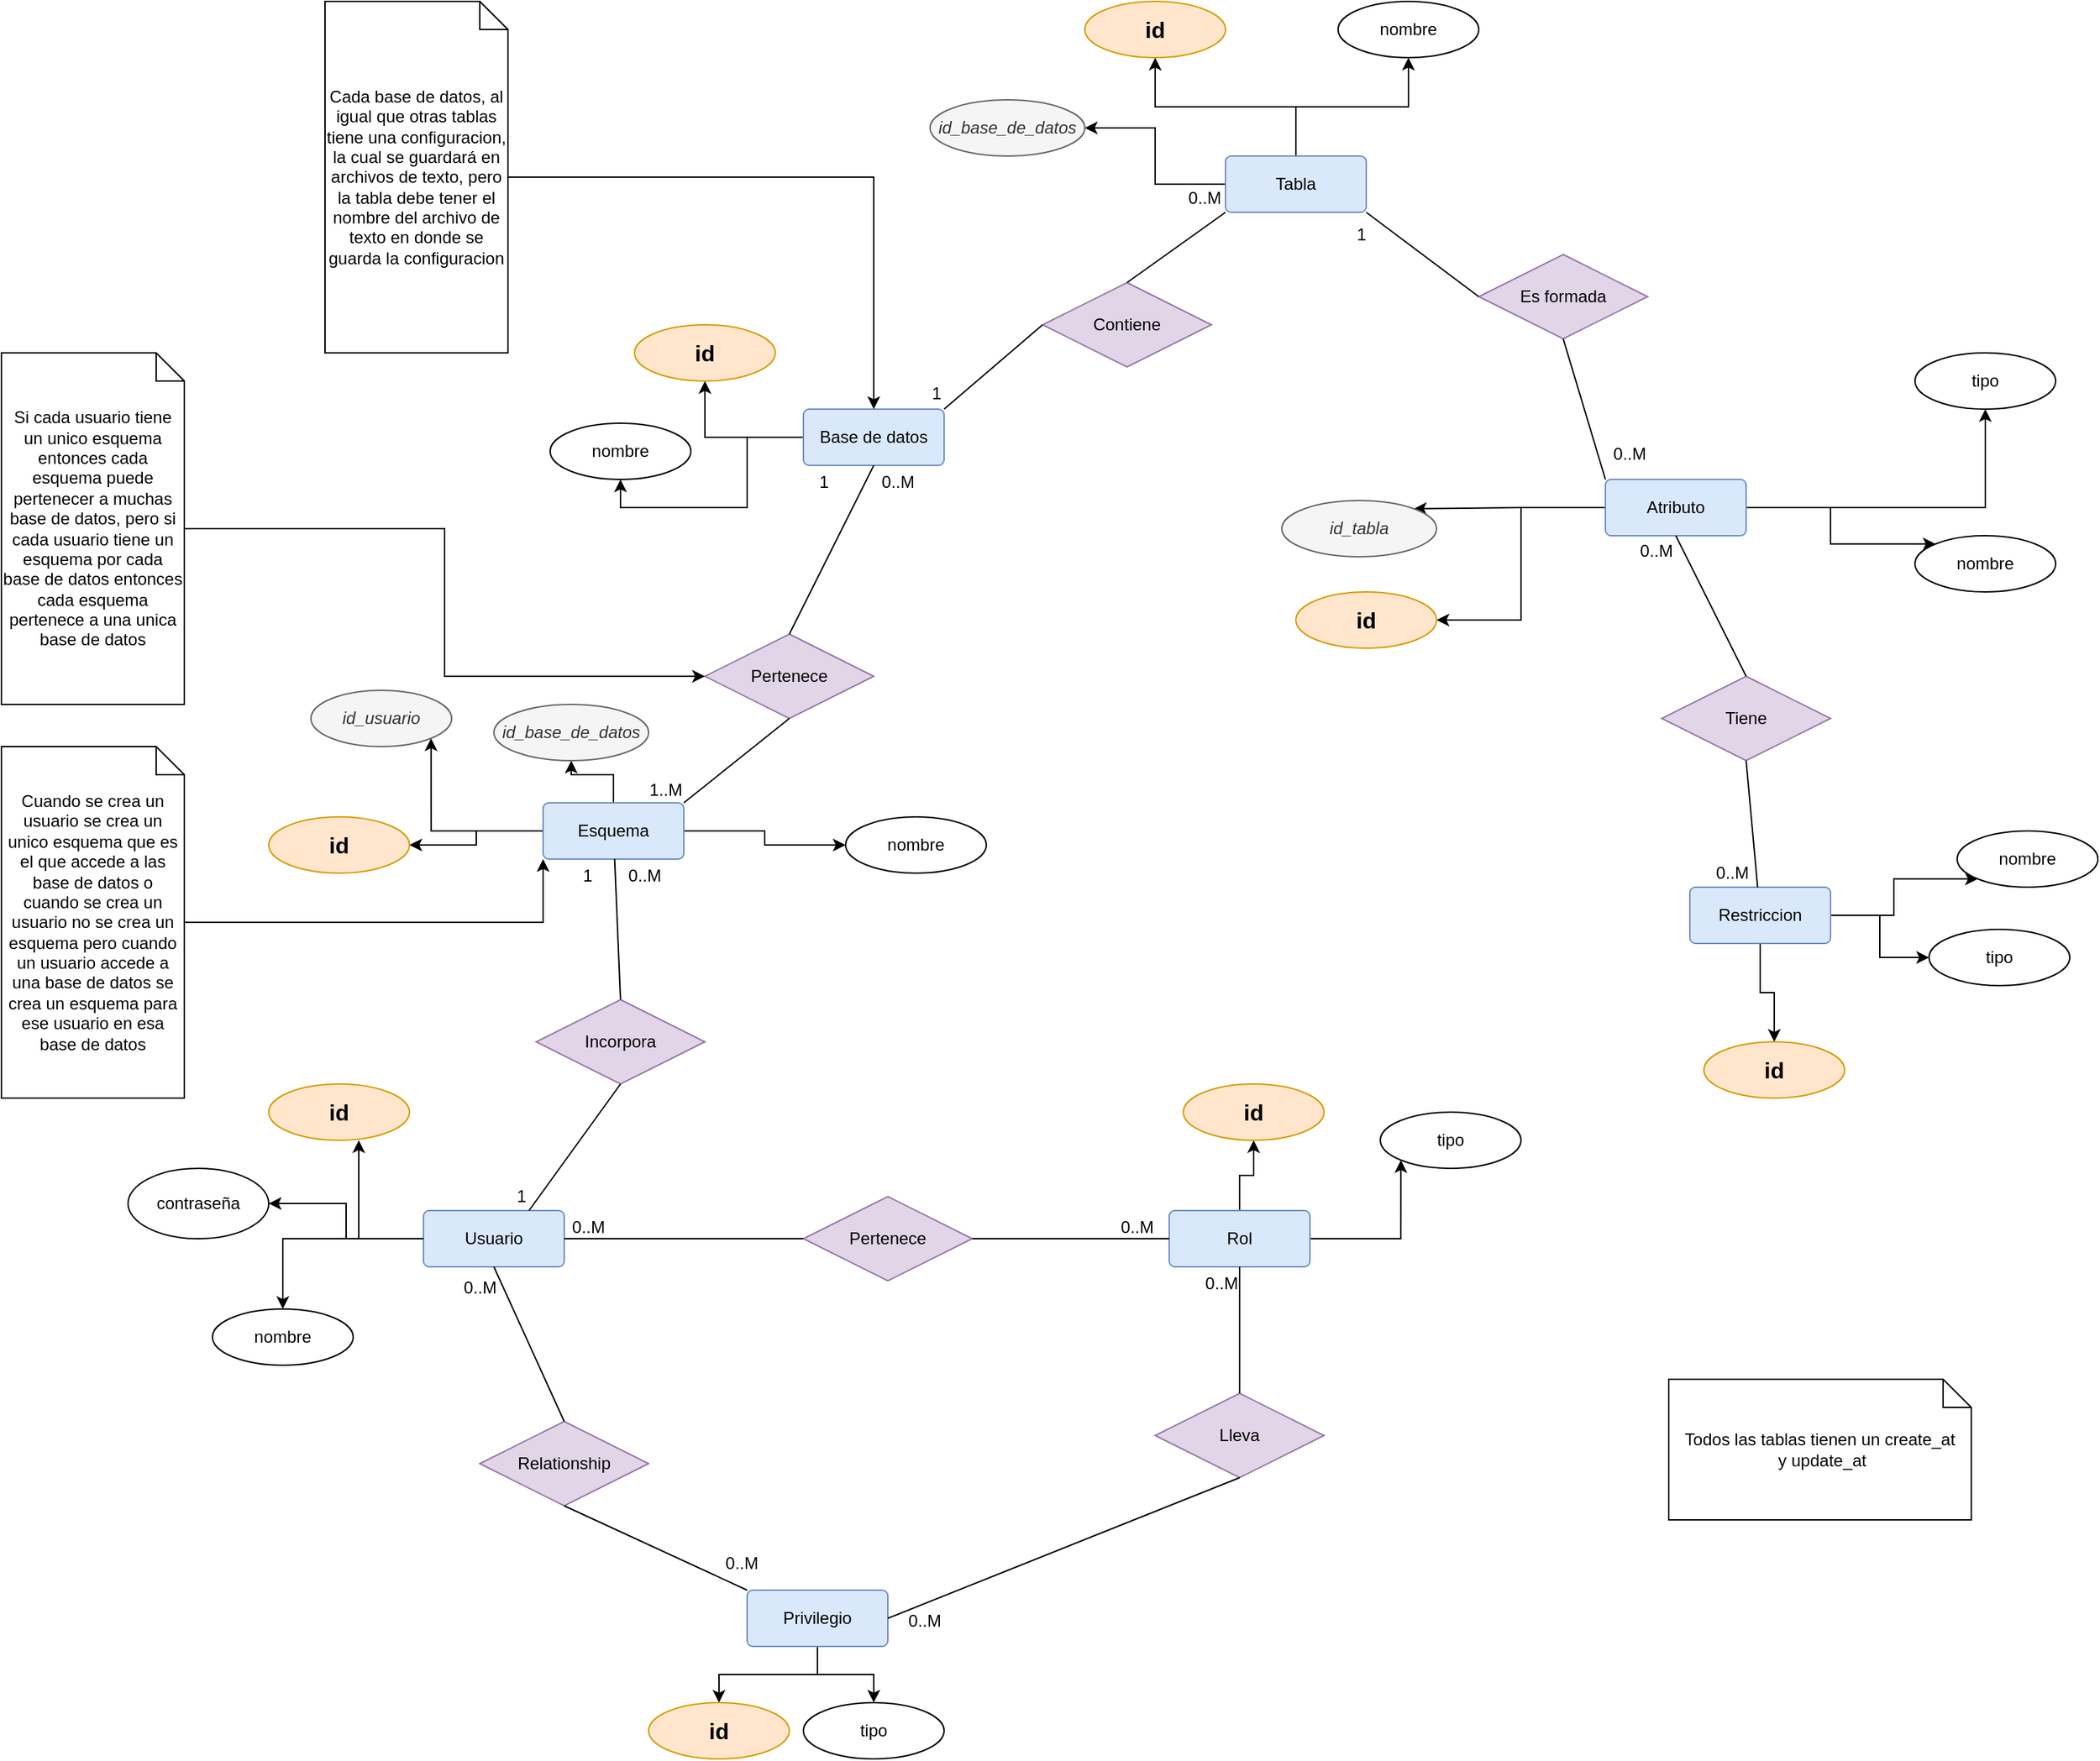 <mxfile version="22.1.0" type="github">
  <diagram id="R2lEEEUBdFMjLlhIrx00" name="Page-1">
    <mxGraphModel dx="2537" dy="2086" grid="1" gridSize="10" guides="1" tooltips="1" connect="1" arrows="1" fold="1" page="1" pageScale="1" pageWidth="850" pageHeight="1100" math="0" shadow="0" extFonts="Permanent Marker^https://fonts.googleapis.com/css?family=Permanent+Marker">
      <root>
        <mxCell id="0" />
        <mxCell id="1" parent="0" />
        <mxCell id="TBzhXmN_4jqzLyxxj_7O-62" style="edgeStyle=orthogonalEdgeStyle;rounded=0;orthogonalLoop=1;jettySize=auto;html=1;" parent="1" source="TBzhXmN_4jqzLyxxj_7O-58" target="TBzhXmN_4jqzLyxxj_7O-61" edge="1">
          <mxGeometry relative="1" as="geometry" />
        </mxCell>
        <mxCell id="TBzhXmN_4jqzLyxxj_7O-64" style="edgeStyle=orthogonalEdgeStyle;rounded=0;orthogonalLoop=1;jettySize=auto;html=1;" parent="1" source="TBzhXmN_4jqzLyxxj_7O-58" target="TBzhXmN_4jqzLyxxj_7O-63" edge="1">
          <mxGeometry relative="1" as="geometry" />
        </mxCell>
        <mxCell id="TBzhXmN_4jqzLyxxj_7O-58" value="Usuario" style="rounded=1;arcSize=10;whiteSpace=wrap;html=1;align=center;fillColor=#dae8fc;strokeColor=#6c8ebf;" parent="1" vertex="1">
          <mxGeometry x="-60" y="140" width="100" height="40" as="geometry" />
        </mxCell>
        <mxCell id="TBzhXmN_4jqzLyxxj_7O-59" value="id" style="ellipse;whiteSpace=wrap;html=1;align=center;fontStyle=1;fontSize=16;fillColor=#ffe6cc;strokeColor=#d79b00;" parent="1" vertex="1">
          <mxGeometry x="-170" y="50" width="100" height="40" as="geometry" />
        </mxCell>
        <mxCell id="TBzhXmN_4jqzLyxxj_7O-60" style="edgeStyle=orthogonalEdgeStyle;rounded=0;orthogonalLoop=1;jettySize=auto;html=1;entryX=0.64;entryY=1;entryDx=0;entryDy=0;entryPerimeter=0;" parent="1" source="TBzhXmN_4jqzLyxxj_7O-58" target="TBzhXmN_4jqzLyxxj_7O-59" edge="1">
          <mxGeometry relative="1" as="geometry" />
        </mxCell>
        <mxCell id="TBzhXmN_4jqzLyxxj_7O-61" value="nombre" style="ellipse;whiteSpace=wrap;html=1;align=center;" parent="1" vertex="1">
          <mxGeometry x="-210" y="210" width="100" height="40" as="geometry" />
        </mxCell>
        <mxCell id="TBzhXmN_4jqzLyxxj_7O-63" value="contraseña" style="ellipse;whiteSpace=wrap;html=1;align=center;" parent="1" vertex="1">
          <mxGeometry x="-270" y="110" width="100" height="50" as="geometry" />
        </mxCell>
        <mxCell id="TBzhXmN_4jqzLyxxj_7O-69" value="Pertenece" style="shape=rhombus;perimeter=rhombusPerimeter;whiteSpace=wrap;html=1;align=center;fillColor=#e1d5e7;strokeColor=#9673a6;" parent="1" vertex="1">
          <mxGeometry x="210" y="130" width="120" height="60" as="geometry" />
        </mxCell>
        <mxCell id="TBzhXmN_4jqzLyxxj_7O-85" style="edgeStyle=orthogonalEdgeStyle;rounded=0;orthogonalLoop=1;jettySize=auto;html=1;" parent="1" source="TBzhXmN_4jqzLyxxj_7O-74" target="TBzhXmN_4jqzLyxxj_7O-84" edge="1">
          <mxGeometry relative="1" as="geometry" />
        </mxCell>
        <mxCell id="TBzhXmN_4jqzLyxxj_7O-87" style="edgeStyle=orthogonalEdgeStyle;rounded=0;orthogonalLoop=1;jettySize=auto;html=1;entryX=0;entryY=1;entryDx=0;entryDy=0;" parent="1" source="TBzhXmN_4jqzLyxxj_7O-74" target="TBzhXmN_4jqzLyxxj_7O-86" edge="1">
          <mxGeometry relative="1" as="geometry" />
        </mxCell>
        <mxCell id="TBzhXmN_4jqzLyxxj_7O-74" value="Rol" style="rounded=1;arcSize=10;whiteSpace=wrap;html=1;align=center;fillColor=#dae8fc;strokeColor=#6c8ebf;" parent="1" vertex="1">
          <mxGeometry x="470" y="140" width="100" height="40" as="geometry" />
        </mxCell>
        <mxCell id="TBzhXmN_4jqzLyxxj_7O-78" value="" style="endArrow=none;html=1;rounded=0;entryX=1;entryY=0.5;entryDx=0;entryDy=0;exitX=0;exitY=0.5;exitDx=0;exitDy=0;" parent="1" source="TBzhXmN_4jqzLyxxj_7O-69" target="TBzhXmN_4jqzLyxxj_7O-58" edge="1">
          <mxGeometry relative="1" as="geometry">
            <mxPoint x="120" y="290" as="sourcePoint" />
            <mxPoint x="280" y="290" as="targetPoint" />
          </mxGeometry>
        </mxCell>
        <mxCell id="TBzhXmN_4jqzLyxxj_7O-79" value="0..M" style="resizable=0;html=1;whiteSpace=wrap;align=right;verticalAlign=bottom;" parent="TBzhXmN_4jqzLyxxj_7O-78" connectable="0" vertex="1">
          <mxGeometry x="1" relative="1" as="geometry">
            <mxPoint x="30" as="offset" />
          </mxGeometry>
        </mxCell>
        <mxCell id="TBzhXmN_4jqzLyxxj_7O-80" value="" style="endArrow=none;html=1;rounded=0;entryX=0;entryY=0.5;entryDx=0;entryDy=0;exitX=1;exitY=0.5;exitDx=0;exitDy=0;" parent="1" source="TBzhXmN_4jqzLyxxj_7O-69" target="TBzhXmN_4jqzLyxxj_7O-74" edge="1">
          <mxGeometry relative="1" as="geometry">
            <mxPoint x="410" y="260" as="sourcePoint" />
            <mxPoint x="240" y="260" as="targetPoint" />
          </mxGeometry>
        </mxCell>
        <mxCell id="TBzhXmN_4jqzLyxxj_7O-81" value="0..M" style="resizable=0;html=1;whiteSpace=wrap;align=right;verticalAlign=bottom;" parent="TBzhXmN_4jqzLyxxj_7O-80" connectable="0" vertex="1">
          <mxGeometry x="1" relative="1" as="geometry">
            <mxPoint x="-10" as="offset" />
          </mxGeometry>
        </mxCell>
        <mxCell id="TBzhXmN_4jqzLyxxj_7O-84" value="id" style="ellipse;whiteSpace=wrap;html=1;align=center;fontStyle=1;fontSize=16;fillColor=#ffe6cc;strokeColor=#d79b00;" parent="1" vertex="1">
          <mxGeometry x="480" y="50" width="100" height="40" as="geometry" />
        </mxCell>
        <mxCell id="TBzhXmN_4jqzLyxxj_7O-86" value="tipo" style="ellipse;whiteSpace=wrap;html=1;align=center;" parent="1" vertex="1">
          <mxGeometry x="620" y="70" width="100" height="40" as="geometry" />
        </mxCell>
        <mxCell id="TBzhXmN_4jqzLyxxj_7O-90" style="edgeStyle=orthogonalEdgeStyle;rounded=0;orthogonalLoop=1;jettySize=auto;html=1;" parent="1" source="TBzhXmN_4jqzLyxxj_7O-88" target="TBzhXmN_4jqzLyxxj_7O-89" edge="1">
          <mxGeometry relative="1" as="geometry" />
        </mxCell>
        <mxCell id="TBzhXmN_4jqzLyxxj_7O-92" style="edgeStyle=orthogonalEdgeStyle;rounded=0;orthogonalLoop=1;jettySize=auto;html=1;" parent="1" source="TBzhXmN_4jqzLyxxj_7O-88" target="TBzhXmN_4jqzLyxxj_7O-91" edge="1">
          <mxGeometry relative="1" as="geometry" />
        </mxCell>
        <mxCell id="TBzhXmN_4jqzLyxxj_7O-88" value="Privilegio" style="rounded=1;arcSize=10;whiteSpace=wrap;html=1;align=center;fillColor=#dae8fc;strokeColor=#6c8ebf;" parent="1" vertex="1">
          <mxGeometry x="170" y="410" width="100" height="40" as="geometry" />
        </mxCell>
        <mxCell id="TBzhXmN_4jqzLyxxj_7O-89" value="tipo" style="ellipse;whiteSpace=wrap;html=1;align=center;" parent="1" vertex="1">
          <mxGeometry x="210" y="490" width="100" height="40" as="geometry" />
        </mxCell>
        <mxCell id="TBzhXmN_4jqzLyxxj_7O-91" value="id" style="ellipse;whiteSpace=wrap;html=1;align=center;fontStyle=1;fontSize=16;fillColor=#ffe6cc;strokeColor=#d79b00;" parent="1" vertex="1">
          <mxGeometry x="100" y="490" width="100" height="40" as="geometry" />
        </mxCell>
        <mxCell id="TBzhXmN_4jqzLyxxj_7O-94" value="Lleva" style="shape=rhombus;perimeter=rhombusPerimeter;whiteSpace=wrap;html=1;align=center;fillColor=#e1d5e7;strokeColor=#9673a6;" parent="1" vertex="1">
          <mxGeometry x="460" y="270" width="120" height="60" as="geometry" />
        </mxCell>
        <mxCell id="TBzhXmN_4jqzLyxxj_7O-102" value="" style="endArrow=none;html=1;rounded=0;entryX=0.5;entryY=1;entryDx=0;entryDy=0;" parent="1" source="TBzhXmN_4jqzLyxxj_7O-94" target="TBzhXmN_4jqzLyxxj_7O-74" edge="1">
          <mxGeometry relative="1" as="geometry">
            <mxPoint x="120" y="290" as="sourcePoint" />
            <mxPoint x="280" y="290" as="targetPoint" />
          </mxGeometry>
        </mxCell>
        <mxCell id="TBzhXmN_4jqzLyxxj_7O-103" value="0..M" style="resizable=0;html=1;whiteSpace=wrap;align=right;verticalAlign=bottom;" parent="TBzhXmN_4jqzLyxxj_7O-102" connectable="0" vertex="1">
          <mxGeometry x="1" relative="1" as="geometry">
            <mxPoint y="20" as="offset" />
          </mxGeometry>
        </mxCell>
        <mxCell id="TBzhXmN_4jqzLyxxj_7O-106" value="" style="endArrow=none;html=1;rounded=0;entryX=1;entryY=0.5;entryDx=0;entryDy=0;exitX=0.5;exitY=1;exitDx=0;exitDy=0;" parent="1" source="TBzhXmN_4jqzLyxxj_7O-94" target="TBzhXmN_4jqzLyxxj_7O-88" edge="1">
          <mxGeometry relative="1" as="geometry">
            <mxPoint x="530" y="280" as="sourcePoint" />
            <mxPoint x="530" y="190" as="targetPoint" />
          </mxGeometry>
        </mxCell>
        <mxCell id="TBzhXmN_4jqzLyxxj_7O-107" value="0..M" style="resizable=0;html=1;whiteSpace=wrap;align=right;verticalAlign=bottom;" parent="TBzhXmN_4jqzLyxxj_7O-106" connectable="0" vertex="1">
          <mxGeometry x="1" relative="1" as="geometry">
            <mxPoint x="40" y="10" as="offset" />
          </mxGeometry>
        </mxCell>
        <mxCell id="TBzhXmN_4jqzLyxxj_7O-108" value="Relationship" style="shape=rhombus;perimeter=rhombusPerimeter;whiteSpace=wrap;html=1;align=center;fillColor=#e1d5e7;strokeColor=#9673a6;" parent="1" vertex="1">
          <mxGeometry x="-20" y="290" width="120" height="60" as="geometry" />
        </mxCell>
        <mxCell id="TBzhXmN_4jqzLyxxj_7O-109" value="" style="endArrow=none;html=1;rounded=0;entryX=0;entryY=0;entryDx=0;entryDy=0;exitX=0.5;exitY=1;exitDx=0;exitDy=0;" parent="1" source="TBzhXmN_4jqzLyxxj_7O-108" target="TBzhXmN_4jqzLyxxj_7O-88" edge="1">
          <mxGeometry relative="1" as="geometry">
            <mxPoint x="120" y="290" as="sourcePoint" />
            <mxPoint x="280" y="290" as="targetPoint" />
          </mxGeometry>
        </mxCell>
        <mxCell id="TBzhXmN_4jqzLyxxj_7O-110" value="0..M" style="resizable=0;html=1;whiteSpace=wrap;align=right;verticalAlign=bottom;" parent="TBzhXmN_4jqzLyxxj_7O-109" connectable="0" vertex="1">
          <mxGeometry x="1" relative="1" as="geometry">
            <mxPoint x="10" y="-10" as="offset" />
          </mxGeometry>
        </mxCell>
        <mxCell id="TBzhXmN_4jqzLyxxj_7O-111" value="" style="endArrow=none;html=1;rounded=0;entryX=0.5;entryY=1;entryDx=0;entryDy=0;exitX=0.5;exitY=0;exitDx=0;exitDy=0;" parent="1" source="TBzhXmN_4jqzLyxxj_7O-108" target="TBzhXmN_4jqzLyxxj_7O-58" edge="1">
          <mxGeometry relative="1" as="geometry">
            <mxPoint x="-170" y="350" as="sourcePoint" />
            <mxPoint x="-40" y="410" as="targetPoint" />
          </mxGeometry>
        </mxCell>
        <mxCell id="TBzhXmN_4jqzLyxxj_7O-112" value="0..M" style="resizable=0;html=1;whiteSpace=wrap;align=right;verticalAlign=bottom;" parent="TBzhXmN_4jqzLyxxj_7O-111" connectable="0" vertex="1">
          <mxGeometry x="1" relative="1" as="geometry">
            <mxPoint x="4" y="24" as="offset" />
          </mxGeometry>
        </mxCell>
        <mxCell id="TBzhXmN_4jqzLyxxj_7O-123" style="edgeStyle=orthogonalEdgeStyle;rounded=0;orthogonalLoop=1;jettySize=auto;html=1;entryX=1;entryY=0.5;entryDx=0;entryDy=0;" parent="1" source="TBzhXmN_4jqzLyxxj_7O-113" target="TBzhXmN_4jqzLyxxj_7O-122" edge="1">
          <mxGeometry relative="1" as="geometry" />
        </mxCell>
        <mxCell id="TBzhXmN_4jqzLyxxj_7O-125" style="edgeStyle=orthogonalEdgeStyle;rounded=0;orthogonalLoop=1;jettySize=auto;html=1;entryX=1;entryY=1;entryDx=0;entryDy=0;" parent="1" source="TBzhXmN_4jqzLyxxj_7O-113" target="TBzhXmN_4jqzLyxxj_7O-124" edge="1">
          <mxGeometry relative="1" as="geometry" />
        </mxCell>
        <mxCell id="TBzhXmN_4jqzLyxxj_7O-149" style="edgeStyle=orthogonalEdgeStyle;rounded=0;orthogonalLoop=1;jettySize=auto;html=1;" parent="1" source="TBzhXmN_4jqzLyxxj_7O-113" target="TBzhXmN_4jqzLyxxj_7O-148" edge="1">
          <mxGeometry relative="1" as="geometry" />
        </mxCell>
        <mxCell id="qsxFzwbtZEoeQ6_j9f0y-53" style="edgeStyle=orthogonalEdgeStyle;rounded=0;orthogonalLoop=1;jettySize=auto;html=1;entryX=0;entryY=0.5;entryDx=0;entryDy=0;" edge="1" parent="1" source="TBzhXmN_4jqzLyxxj_7O-113" target="qsxFzwbtZEoeQ6_j9f0y-52">
          <mxGeometry relative="1" as="geometry" />
        </mxCell>
        <mxCell id="TBzhXmN_4jqzLyxxj_7O-113" value="Esquema" style="rounded=1;arcSize=10;whiteSpace=wrap;html=1;align=center;fillColor=#dae8fc;strokeColor=#6c8ebf;" parent="1" vertex="1">
          <mxGeometry x="25" y="-150" width="100" height="40" as="geometry" />
        </mxCell>
        <mxCell id="TBzhXmN_4jqzLyxxj_7O-114" value="Incorpora" style="shape=rhombus;perimeter=rhombusPerimeter;whiteSpace=wrap;html=1;align=center;fillColor=#e1d5e7;strokeColor=#9673a6;" parent="1" vertex="1">
          <mxGeometry x="20" y="-10" width="120" height="60" as="geometry" />
        </mxCell>
        <mxCell id="TBzhXmN_4jqzLyxxj_7O-115" value="" style="endArrow=none;html=1;rounded=0;entryX=0.75;entryY=0;entryDx=0;entryDy=0;exitX=0.5;exitY=1;exitDx=0;exitDy=0;" parent="1" source="TBzhXmN_4jqzLyxxj_7O-114" target="TBzhXmN_4jqzLyxxj_7O-58" edge="1">
          <mxGeometry relative="1" as="geometry">
            <mxPoint x="120" y="90" as="sourcePoint" />
            <mxPoint x="280" y="90" as="targetPoint" />
          </mxGeometry>
        </mxCell>
        <mxCell id="TBzhXmN_4jqzLyxxj_7O-116" value="1" style="resizable=0;html=1;whiteSpace=wrap;align=right;verticalAlign=bottom;" parent="TBzhXmN_4jqzLyxxj_7O-115" connectable="0" vertex="1">
          <mxGeometry x="1" relative="1" as="geometry">
            <mxPoint x="-1" y="-1" as="offset" />
          </mxGeometry>
        </mxCell>
        <mxCell id="TBzhXmN_4jqzLyxxj_7O-117" value="" style="endArrow=none;html=1;rounded=0;exitX=0.5;exitY=0;exitDx=0;exitDy=0;exitPerimeter=0;" parent="1" source="TBzhXmN_4jqzLyxxj_7O-114" target="TBzhXmN_4jqzLyxxj_7O-113" edge="1">
          <mxGeometry relative="1" as="geometry">
            <mxPoint x="110" y="70" as="sourcePoint" />
            <mxPoint x="25" y="150" as="targetPoint" />
          </mxGeometry>
        </mxCell>
        <mxCell id="TBzhXmN_4jqzLyxxj_7O-118" value="1" style="resizable=0;html=1;whiteSpace=wrap;align=right;verticalAlign=bottom;" parent="TBzhXmN_4jqzLyxxj_7O-117" connectable="0" vertex="1">
          <mxGeometry x="1" relative="1" as="geometry">
            <mxPoint x="-14" y="20" as="offset" />
          </mxGeometry>
        </mxCell>
        <mxCell id="TBzhXmN_4jqzLyxxj_7O-122" value="id" style="ellipse;whiteSpace=wrap;html=1;align=center;fontSize=16;fontStyle=1;fillColor=#ffe6cc;strokeColor=#d79b00;" parent="1" vertex="1">
          <mxGeometry x="-170" y="-140" width="100" height="40" as="geometry" />
        </mxCell>
        <mxCell id="TBzhXmN_4jqzLyxxj_7O-124" value="id_usuario" style="ellipse;whiteSpace=wrap;html=1;align=center;fontStyle=2;fillColor=#f5f5f5;fontColor=#333333;strokeColor=#666666;" parent="1" vertex="1">
          <mxGeometry x="-140" y="-230" width="100" height="40" as="geometry" />
        </mxCell>
        <mxCell id="TBzhXmN_4jqzLyxxj_7O-132" value="0..M" style="resizable=0;html=1;whiteSpace=wrap;align=right;verticalAlign=bottom;" parent="1" connectable="0" vertex="1">
          <mxGeometry x="110" y="-90" as="geometry" />
        </mxCell>
        <mxCell id="TBzhXmN_4jqzLyxxj_7O-134" style="edgeStyle=orthogonalEdgeStyle;rounded=0;orthogonalLoop=1;jettySize=auto;html=1;entryX=0;entryY=1;entryDx=0;entryDy=0;" parent="1" source="TBzhXmN_4jqzLyxxj_7O-133" target="TBzhXmN_4jqzLyxxj_7O-113" edge="1">
          <mxGeometry relative="1" as="geometry" />
        </mxCell>
        <mxCell id="TBzhXmN_4jqzLyxxj_7O-133" value="Cuando se crea un usuario se crea un unico esquema que es el que accede a las base de datos o cuando se crea un usuario no se crea un esquema pero cuando un usuario accede a una base de datos se crea un esquema para ese usuario en esa base de datos" style="shape=note;size=20;whiteSpace=wrap;html=1;" parent="1" vertex="1">
          <mxGeometry x="-360" y="-190" width="130" height="250" as="geometry" />
        </mxCell>
        <mxCell id="TBzhXmN_4jqzLyxxj_7O-147" style="edgeStyle=orthogonalEdgeStyle;rounded=0;orthogonalLoop=1;jettySize=auto;html=1;" parent="1" source="TBzhXmN_4jqzLyxxj_7O-135" target="TBzhXmN_4jqzLyxxj_7O-146" edge="1">
          <mxGeometry relative="1" as="geometry" />
        </mxCell>
        <mxCell id="qsxFzwbtZEoeQ6_j9f0y-47" style="edgeStyle=orthogonalEdgeStyle;rounded=0;orthogonalLoop=1;jettySize=auto;html=1;entryX=0.5;entryY=1;entryDx=0;entryDy=0;" edge="1" parent="1" source="TBzhXmN_4jqzLyxxj_7O-135" target="qsxFzwbtZEoeQ6_j9f0y-46">
          <mxGeometry relative="1" as="geometry" />
        </mxCell>
        <mxCell id="TBzhXmN_4jqzLyxxj_7O-135" value="Base de datos" style="rounded=1;arcSize=10;whiteSpace=wrap;html=1;align=center;fillColor=#dae8fc;strokeColor=#6c8ebf;" parent="1" vertex="1">
          <mxGeometry x="210" y="-430" width="100" height="40" as="geometry" />
        </mxCell>
        <mxCell id="TBzhXmN_4jqzLyxxj_7O-136" value="Pertenece" style="shape=rhombus;perimeter=rhombusPerimeter;whiteSpace=wrap;html=1;align=center;fillColor=#e1d5e7;strokeColor=#9673a6;" parent="1" vertex="1">
          <mxGeometry x="140" y="-270" width="120" height="60" as="geometry" />
        </mxCell>
        <mxCell id="TBzhXmN_4jqzLyxxj_7O-138" value="" style="endArrow=none;html=1;rounded=0;entryX=1;entryY=0;entryDx=0;entryDy=0;exitX=0.5;exitY=1;exitDx=0;exitDy=0;" parent="1" source="TBzhXmN_4jqzLyxxj_7O-136" target="TBzhXmN_4jqzLyxxj_7O-113" edge="1">
          <mxGeometry relative="1" as="geometry">
            <mxPoint x="120" y="-210" as="sourcePoint" />
            <mxPoint x="280" y="-210" as="targetPoint" />
          </mxGeometry>
        </mxCell>
        <mxCell id="TBzhXmN_4jqzLyxxj_7O-139" value="1..M" style="resizable=0;html=1;whiteSpace=wrap;align=right;verticalAlign=bottom;" parent="TBzhXmN_4jqzLyxxj_7O-138" connectable="0" vertex="1">
          <mxGeometry x="1" relative="1" as="geometry" />
        </mxCell>
        <mxCell id="TBzhXmN_4jqzLyxxj_7O-141" value="" style="endArrow=none;html=1;rounded=0;entryX=0.5;entryY=1;entryDx=0;entryDy=0;exitX=0.5;exitY=0;exitDx=0;exitDy=0;" parent="1" source="TBzhXmN_4jqzLyxxj_7O-136" target="TBzhXmN_4jqzLyxxj_7O-135" edge="1">
          <mxGeometry relative="1" as="geometry">
            <mxPoint x="210" y="-280" as="sourcePoint" />
            <mxPoint x="490" y="-280" as="targetPoint" />
          </mxGeometry>
        </mxCell>
        <mxCell id="TBzhXmN_4jqzLyxxj_7O-142" value="1" style="resizable=0;html=1;whiteSpace=wrap;align=right;verticalAlign=bottom;" parent="TBzhXmN_4jqzLyxxj_7O-141" connectable="0" vertex="1">
          <mxGeometry x="1" relative="1" as="geometry">
            <mxPoint x="-30" y="20" as="offset" />
          </mxGeometry>
        </mxCell>
        <mxCell id="TBzhXmN_4jqzLyxxj_7O-143" value="0..M" style="resizable=0;html=1;whiteSpace=wrap;align=right;verticalAlign=bottom;" parent="1" connectable="0" vertex="1">
          <mxGeometry x="290" y="-370" as="geometry" />
        </mxCell>
        <mxCell id="TBzhXmN_4jqzLyxxj_7O-145" style="edgeStyle=orthogonalEdgeStyle;rounded=0;orthogonalLoop=1;jettySize=auto;html=1;" parent="1" source="TBzhXmN_4jqzLyxxj_7O-144" target="TBzhXmN_4jqzLyxxj_7O-136" edge="1">
          <mxGeometry relative="1" as="geometry" />
        </mxCell>
        <mxCell id="TBzhXmN_4jqzLyxxj_7O-144" value="Si cada usuario tiene un unico esquema entonces cada esquema puede pertenecer a muchas base de datos, pero si cada usuario tiene un esquema por cada base de datos entonces cada esquema pertenece a una unica base de datos" style="shape=note;size=20;whiteSpace=wrap;html=1;" parent="1" vertex="1">
          <mxGeometry x="-360" y="-470" width="130" height="250" as="geometry" />
        </mxCell>
        <mxCell id="TBzhXmN_4jqzLyxxj_7O-146" value="id" style="ellipse;whiteSpace=wrap;html=1;align=center;fontStyle=1;fontSize=16;fillColor=#ffe6cc;strokeColor=#d79b00;" parent="1" vertex="1">
          <mxGeometry x="90" y="-490" width="100" height="40" as="geometry" />
        </mxCell>
        <mxCell id="TBzhXmN_4jqzLyxxj_7O-148" value="id_base_de_datos" style="ellipse;whiteSpace=wrap;html=1;align=center;fontStyle=2;fillColor=#f5f5f5;fontColor=#333333;strokeColor=#666666;" parent="1" vertex="1">
          <mxGeometry x="-10" y="-220" width="110" height="40" as="geometry" />
        </mxCell>
        <mxCell id="qsxFzwbtZEoeQ6_j9f0y-10" style="edgeStyle=orthogonalEdgeStyle;rounded=0;orthogonalLoop=1;jettySize=auto;html=1;" edge="1" parent="1" source="qsxFzwbtZEoeQ6_j9f0y-1" target="qsxFzwbtZEoeQ6_j9f0y-8">
          <mxGeometry relative="1" as="geometry" />
        </mxCell>
        <mxCell id="qsxFzwbtZEoeQ6_j9f0y-12" style="edgeStyle=orthogonalEdgeStyle;rounded=0;orthogonalLoop=1;jettySize=auto;html=1;entryX=0.5;entryY=1;entryDx=0;entryDy=0;" edge="1" parent="1" source="qsxFzwbtZEoeQ6_j9f0y-1" target="qsxFzwbtZEoeQ6_j9f0y-11">
          <mxGeometry relative="1" as="geometry" />
        </mxCell>
        <mxCell id="qsxFzwbtZEoeQ6_j9f0y-21" style="edgeStyle=orthogonalEdgeStyle;rounded=0;orthogonalLoop=1;jettySize=auto;html=1;entryX=1;entryY=0.5;entryDx=0;entryDy=0;" edge="1" parent="1" source="qsxFzwbtZEoeQ6_j9f0y-1" target="qsxFzwbtZEoeQ6_j9f0y-19">
          <mxGeometry relative="1" as="geometry" />
        </mxCell>
        <mxCell id="qsxFzwbtZEoeQ6_j9f0y-1" value="Tabla" style="rounded=1;arcSize=10;whiteSpace=wrap;html=1;align=center;fillColor=#dae8fc;strokeColor=#6c8ebf;" vertex="1" parent="1">
          <mxGeometry x="510" y="-610" width="100" height="40" as="geometry" />
        </mxCell>
        <mxCell id="qsxFzwbtZEoeQ6_j9f0y-2" value="Contiene" style="shape=rhombus;perimeter=rhombusPerimeter;whiteSpace=wrap;html=1;align=center;fillColor=#e1d5e7;strokeColor=#9673a6;" vertex="1" parent="1">
          <mxGeometry x="380" y="-520" width="120" height="60" as="geometry" />
        </mxCell>
        <mxCell id="qsxFzwbtZEoeQ6_j9f0y-4" value="" style="endArrow=none;html=1;rounded=0;entryX=1;entryY=0;entryDx=0;entryDy=0;exitX=0;exitY=0.5;exitDx=0;exitDy=0;" edge="1" parent="1" source="qsxFzwbtZEoeQ6_j9f0y-2" target="TBzhXmN_4jqzLyxxj_7O-135">
          <mxGeometry relative="1" as="geometry">
            <mxPoint x="320" y="-260" as="sourcePoint" />
            <mxPoint x="480" y="-260" as="targetPoint" />
          </mxGeometry>
        </mxCell>
        <mxCell id="qsxFzwbtZEoeQ6_j9f0y-5" value="1" style="resizable=0;html=1;whiteSpace=wrap;align=right;verticalAlign=bottom;" connectable="0" vertex="1" parent="qsxFzwbtZEoeQ6_j9f0y-4">
          <mxGeometry x="1" relative="1" as="geometry">
            <mxPoint x="-1" y="-2" as="offset" />
          </mxGeometry>
        </mxCell>
        <mxCell id="qsxFzwbtZEoeQ6_j9f0y-6" value="" style="endArrow=none;html=1;rounded=0;entryX=0;entryY=1;entryDx=0;entryDy=0;exitX=0.5;exitY=0;exitDx=0;exitDy=0;" edge="1" parent="1" source="qsxFzwbtZEoeQ6_j9f0y-2" target="qsxFzwbtZEoeQ6_j9f0y-1">
          <mxGeometry relative="1" as="geometry">
            <mxPoint x="390" y="-480" as="sourcePoint" />
            <mxPoint x="320" y="-420" as="targetPoint" />
          </mxGeometry>
        </mxCell>
        <mxCell id="qsxFzwbtZEoeQ6_j9f0y-7" value="0..M" style="resizable=0;html=1;whiteSpace=wrap;align=right;verticalAlign=bottom;" connectable="0" vertex="1" parent="qsxFzwbtZEoeQ6_j9f0y-6">
          <mxGeometry x="1" relative="1" as="geometry">
            <mxPoint x="-1" y="-2" as="offset" />
          </mxGeometry>
        </mxCell>
        <mxCell id="qsxFzwbtZEoeQ6_j9f0y-8" value="id" style="ellipse;whiteSpace=wrap;html=1;align=center;fontStyle=1;fontSize=16;fillColor=#ffe6cc;strokeColor=#d79b00;" vertex="1" parent="1">
          <mxGeometry x="410" y="-720" width="100" height="40" as="geometry" />
        </mxCell>
        <mxCell id="qsxFzwbtZEoeQ6_j9f0y-11" value="nombre" style="ellipse;whiteSpace=wrap;html=1;align=center;" vertex="1" parent="1">
          <mxGeometry x="590" y="-720" width="100" height="40" as="geometry" />
        </mxCell>
        <mxCell id="qsxFzwbtZEoeQ6_j9f0y-23" style="edgeStyle=orthogonalEdgeStyle;rounded=0;orthogonalLoop=1;jettySize=auto;html=1;entryX=1;entryY=0;entryDx=0;entryDy=0;" edge="1" parent="1" source="qsxFzwbtZEoeQ6_j9f0y-13" target="qsxFzwbtZEoeQ6_j9f0y-22">
          <mxGeometry relative="1" as="geometry" />
        </mxCell>
        <mxCell id="qsxFzwbtZEoeQ6_j9f0y-27" style="edgeStyle=orthogonalEdgeStyle;rounded=0;orthogonalLoop=1;jettySize=auto;html=1;entryX=0;entryY=0;entryDx=0;entryDy=0;" edge="1" parent="1" source="qsxFzwbtZEoeQ6_j9f0y-13" target="qsxFzwbtZEoeQ6_j9f0y-26">
          <mxGeometry relative="1" as="geometry" />
        </mxCell>
        <mxCell id="qsxFzwbtZEoeQ6_j9f0y-30" style="edgeStyle=orthogonalEdgeStyle;rounded=0;orthogonalLoop=1;jettySize=auto;html=1;" edge="1" parent="1" source="qsxFzwbtZEoeQ6_j9f0y-13" target="qsxFzwbtZEoeQ6_j9f0y-29">
          <mxGeometry relative="1" as="geometry" />
        </mxCell>
        <mxCell id="qsxFzwbtZEoeQ6_j9f0y-34" style="edgeStyle=orthogonalEdgeStyle;rounded=0;orthogonalLoop=1;jettySize=auto;html=1;entryX=1;entryY=0.5;entryDx=0;entryDy=0;" edge="1" parent="1" source="qsxFzwbtZEoeQ6_j9f0y-13" target="qsxFzwbtZEoeQ6_j9f0y-24">
          <mxGeometry relative="1" as="geometry" />
        </mxCell>
        <mxCell id="qsxFzwbtZEoeQ6_j9f0y-13" value="Atributo" style="rounded=1;arcSize=10;whiteSpace=wrap;html=1;align=center;fillColor=#dae8fc;strokeColor=#6c8ebf;" vertex="1" parent="1">
          <mxGeometry x="780" y="-380" width="100" height="40" as="geometry" />
        </mxCell>
        <mxCell id="qsxFzwbtZEoeQ6_j9f0y-14" value="Es formada" style="shape=rhombus;perimeter=rhombusPerimeter;whiteSpace=wrap;html=1;align=center;fillColor=#e1d5e7;strokeColor=#9673a6;" vertex="1" parent="1">
          <mxGeometry x="690" y="-540" width="120" height="60" as="geometry" />
        </mxCell>
        <mxCell id="qsxFzwbtZEoeQ6_j9f0y-15" value="" style="endArrow=none;html=1;rounded=0;entryX=1;entryY=1;entryDx=0;entryDy=0;exitX=0;exitY=0.5;exitDx=0;exitDy=0;" edge="1" parent="1" source="qsxFzwbtZEoeQ6_j9f0y-14" target="qsxFzwbtZEoeQ6_j9f0y-1">
          <mxGeometry relative="1" as="geometry">
            <mxPoint x="440" y="-370" as="sourcePoint" />
            <mxPoint x="600" y="-370" as="targetPoint" />
          </mxGeometry>
        </mxCell>
        <mxCell id="qsxFzwbtZEoeQ6_j9f0y-16" value="1" style="resizable=0;html=1;whiteSpace=wrap;align=right;verticalAlign=bottom;" connectable="0" vertex="1" parent="qsxFzwbtZEoeQ6_j9f0y-15">
          <mxGeometry x="1" relative="1" as="geometry">
            <mxPoint x="1" y="24" as="offset" />
          </mxGeometry>
        </mxCell>
        <mxCell id="qsxFzwbtZEoeQ6_j9f0y-17" value="" style="endArrow=none;html=1;rounded=0;entryX=0;entryY=0;entryDx=0;entryDy=0;exitX=0.5;exitY=1;exitDx=0;exitDy=0;" edge="1" parent="1" source="qsxFzwbtZEoeQ6_j9f0y-14" target="qsxFzwbtZEoeQ6_j9f0y-13">
          <mxGeometry relative="1" as="geometry">
            <mxPoint x="700" y="-500" as="sourcePoint" />
            <mxPoint x="620" y="-560" as="targetPoint" />
          </mxGeometry>
        </mxCell>
        <mxCell id="qsxFzwbtZEoeQ6_j9f0y-18" value="0..M" style="resizable=0;html=1;whiteSpace=wrap;align=right;verticalAlign=bottom;" connectable="0" vertex="1" parent="qsxFzwbtZEoeQ6_j9f0y-17">
          <mxGeometry x="1" relative="1" as="geometry">
            <mxPoint x="30" y="-10" as="offset" />
          </mxGeometry>
        </mxCell>
        <mxCell id="qsxFzwbtZEoeQ6_j9f0y-19" value="id_base_de_datos" style="ellipse;whiteSpace=wrap;html=1;align=center;fontStyle=2;fillColor=#f5f5f5;fontColor=#333333;strokeColor=#666666;" vertex="1" parent="1">
          <mxGeometry x="300" y="-650" width="110" height="40" as="geometry" />
        </mxCell>
        <mxCell id="qsxFzwbtZEoeQ6_j9f0y-22" value="id_tabla" style="ellipse;whiteSpace=wrap;html=1;align=center;fontStyle=2;fillColor=#f5f5f5;fontColor=#333333;strokeColor=#666666;" vertex="1" parent="1">
          <mxGeometry x="550" y="-365" width="110" height="40" as="geometry" />
        </mxCell>
        <mxCell id="qsxFzwbtZEoeQ6_j9f0y-24" value="id" style="ellipse;whiteSpace=wrap;html=1;align=center;fontStyle=1;fontSize=16;fillColor=#ffe6cc;strokeColor=#d79b00;" vertex="1" parent="1">
          <mxGeometry x="560" y="-300" width="100" height="40" as="geometry" />
        </mxCell>
        <mxCell id="qsxFzwbtZEoeQ6_j9f0y-26" value="nombre" style="ellipse;whiteSpace=wrap;html=1;align=center;" vertex="1" parent="1">
          <mxGeometry x="1000" y="-340" width="100" height="40" as="geometry" />
        </mxCell>
        <mxCell id="qsxFzwbtZEoeQ6_j9f0y-29" value="tipo" style="ellipse;whiteSpace=wrap;html=1;align=center;" vertex="1" parent="1">
          <mxGeometry x="1000" y="-470" width="100" height="40" as="geometry" />
        </mxCell>
        <mxCell id="qsxFzwbtZEoeQ6_j9f0y-41" style="edgeStyle=orthogonalEdgeStyle;rounded=0;orthogonalLoop=1;jettySize=auto;html=1;" edge="1" parent="1" source="qsxFzwbtZEoeQ6_j9f0y-33" target="qsxFzwbtZEoeQ6_j9f0y-40">
          <mxGeometry relative="1" as="geometry" />
        </mxCell>
        <mxCell id="qsxFzwbtZEoeQ6_j9f0y-43" style="edgeStyle=orthogonalEdgeStyle;rounded=0;orthogonalLoop=1;jettySize=auto;html=1;" edge="1" parent="1" source="qsxFzwbtZEoeQ6_j9f0y-33" target="qsxFzwbtZEoeQ6_j9f0y-42">
          <mxGeometry relative="1" as="geometry" />
        </mxCell>
        <mxCell id="qsxFzwbtZEoeQ6_j9f0y-45" style="edgeStyle=orthogonalEdgeStyle;rounded=0;orthogonalLoop=1;jettySize=auto;html=1;entryX=0;entryY=1;entryDx=0;entryDy=0;" edge="1" parent="1" source="qsxFzwbtZEoeQ6_j9f0y-33" target="qsxFzwbtZEoeQ6_j9f0y-44">
          <mxGeometry relative="1" as="geometry" />
        </mxCell>
        <mxCell id="qsxFzwbtZEoeQ6_j9f0y-33" value="Restriccion" style="rounded=1;arcSize=10;whiteSpace=wrap;html=1;align=center;fillColor=#dae8fc;strokeColor=#6c8ebf;" vertex="1" parent="1">
          <mxGeometry x="840" y="-90" width="100" height="40" as="geometry" />
        </mxCell>
        <mxCell id="qsxFzwbtZEoeQ6_j9f0y-35" value="Tiene" style="shape=rhombus;perimeter=rhombusPerimeter;whiteSpace=wrap;html=1;align=center;fillColor=#e1d5e7;strokeColor=#9673a6;" vertex="1" parent="1">
          <mxGeometry x="820" y="-240" width="120" height="60" as="geometry" />
        </mxCell>
        <mxCell id="qsxFzwbtZEoeQ6_j9f0y-36" value="" style="endArrow=none;html=1;rounded=0;entryX=0.5;entryY=1;entryDx=0;entryDy=0;exitX=0.5;exitY=0;exitDx=0;exitDy=0;" edge="1" parent="1" source="qsxFzwbtZEoeQ6_j9f0y-35" target="qsxFzwbtZEoeQ6_j9f0y-13">
          <mxGeometry relative="1" as="geometry">
            <mxPoint x="630" y="-90" as="sourcePoint" />
            <mxPoint x="790" y="-90" as="targetPoint" />
          </mxGeometry>
        </mxCell>
        <mxCell id="qsxFzwbtZEoeQ6_j9f0y-37" value="0..M" style="resizable=0;html=1;whiteSpace=wrap;align=right;verticalAlign=bottom;" connectable="0" vertex="1" parent="qsxFzwbtZEoeQ6_j9f0y-36">
          <mxGeometry x="1" relative="1" as="geometry">
            <mxPoint y="20" as="offset" />
          </mxGeometry>
        </mxCell>
        <mxCell id="qsxFzwbtZEoeQ6_j9f0y-38" value="" style="endArrow=none;html=1;rounded=0;exitX=0.5;exitY=1;exitDx=0;exitDy=0;" edge="1" parent="1" source="qsxFzwbtZEoeQ6_j9f0y-35" target="qsxFzwbtZEoeQ6_j9f0y-33">
          <mxGeometry relative="1" as="geometry">
            <mxPoint x="890" y="-230" as="sourcePoint" />
            <mxPoint x="840" y="-330" as="targetPoint" />
          </mxGeometry>
        </mxCell>
        <mxCell id="qsxFzwbtZEoeQ6_j9f0y-39" value="0..M" style="resizable=0;html=1;whiteSpace=wrap;align=right;verticalAlign=bottom;" connectable="0" vertex="1" parent="qsxFzwbtZEoeQ6_j9f0y-38">
          <mxGeometry x="1" relative="1" as="geometry">
            <mxPoint x="-5" y="-2" as="offset" />
          </mxGeometry>
        </mxCell>
        <mxCell id="qsxFzwbtZEoeQ6_j9f0y-40" value="id" style="ellipse;whiteSpace=wrap;html=1;align=center;fontStyle=1;fontSize=16;fillColor=#ffe6cc;strokeColor=#d79b00;" vertex="1" parent="1">
          <mxGeometry x="850" y="20" width="100" height="40" as="geometry" />
        </mxCell>
        <mxCell id="qsxFzwbtZEoeQ6_j9f0y-42" value="tipo" style="ellipse;whiteSpace=wrap;html=1;align=center;" vertex="1" parent="1">
          <mxGeometry x="1010" y="-60" width="100" height="40" as="geometry" />
        </mxCell>
        <mxCell id="qsxFzwbtZEoeQ6_j9f0y-44" value="nombre" style="ellipse;whiteSpace=wrap;html=1;align=center;" vertex="1" parent="1">
          <mxGeometry x="1030" y="-130" width="100" height="40" as="geometry" />
        </mxCell>
        <mxCell id="qsxFzwbtZEoeQ6_j9f0y-46" value="nombre" style="ellipse;whiteSpace=wrap;html=1;align=center;" vertex="1" parent="1">
          <mxGeometry x="30" y="-420" width="100" height="40" as="geometry" />
        </mxCell>
        <mxCell id="qsxFzwbtZEoeQ6_j9f0y-48" value="Todos las tablas tienen un create_at&lt;br&gt;&amp;nbsp;y update_at" style="shape=note;size=20;whiteSpace=wrap;html=1;" vertex="1" parent="1">
          <mxGeometry x="825" y="260" width="215" height="100" as="geometry" />
        </mxCell>
        <mxCell id="qsxFzwbtZEoeQ6_j9f0y-51" style="edgeStyle=orthogonalEdgeStyle;rounded=0;orthogonalLoop=1;jettySize=auto;html=1;" edge="1" parent="1" source="qsxFzwbtZEoeQ6_j9f0y-50" target="TBzhXmN_4jqzLyxxj_7O-135">
          <mxGeometry relative="1" as="geometry" />
        </mxCell>
        <mxCell id="qsxFzwbtZEoeQ6_j9f0y-50" value="Cada base de datos, al igual que otras tablas tiene una configuracion, la cual se guardará en archivos de texto, pero la tabla debe tener el nombre del archivo de texto en donde se guarda la configuracion" style="shape=note;size=20;whiteSpace=wrap;html=1;" vertex="1" parent="1">
          <mxGeometry x="-130" y="-720" width="130" height="250" as="geometry" />
        </mxCell>
        <mxCell id="qsxFzwbtZEoeQ6_j9f0y-52" value="nombre" style="ellipse;whiteSpace=wrap;html=1;align=center;" vertex="1" parent="1">
          <mxGeometry x="240" y="-140" width="100" height="40" as="geometry" />
        </mxCell>
      </root>
    </mxGraphModel>
  </diagram>
</mxfile>
